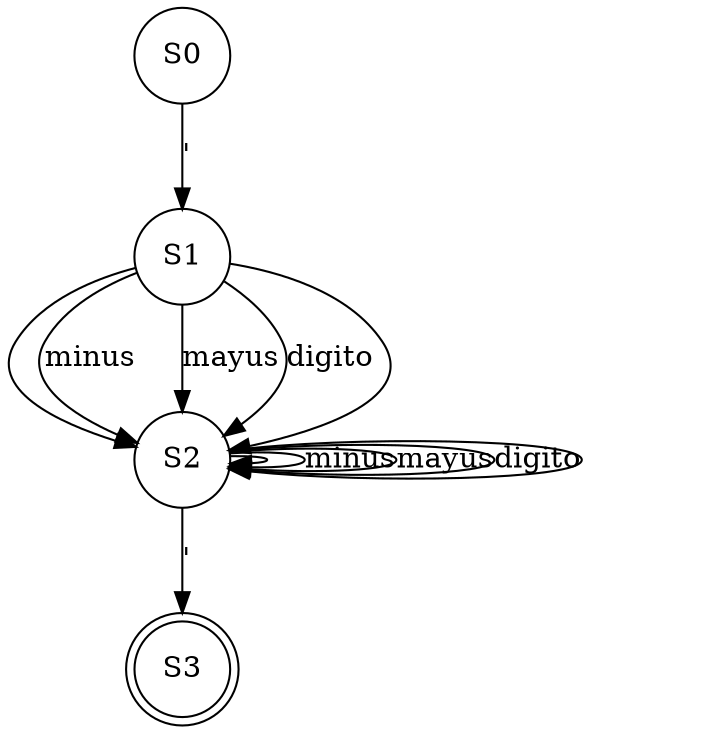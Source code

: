 digraph AFD{
S0[label="S0" shape=circle];
S0 -> S1[label="\'"];
S1[label="S1" shape=circle];
S1 -> S2[label="\n"];
S1 -> S2[label="minus"];
S1 -> S2[label="mayus"];
S1 -> S2[label="digito"];
S1 -> S2[label=" "];
S2[label="S2" shape=circle];
S2 -> S3[label="\'"];
S2 -> S2[label="\n"];
S2 -> S2[label="minus"];
S2 -> S2[label="mayus"];
S2 -> S2[label="digito"];
S2 -> S2[label=" "];
S3[label="S3" shape=doublecircle];

}
